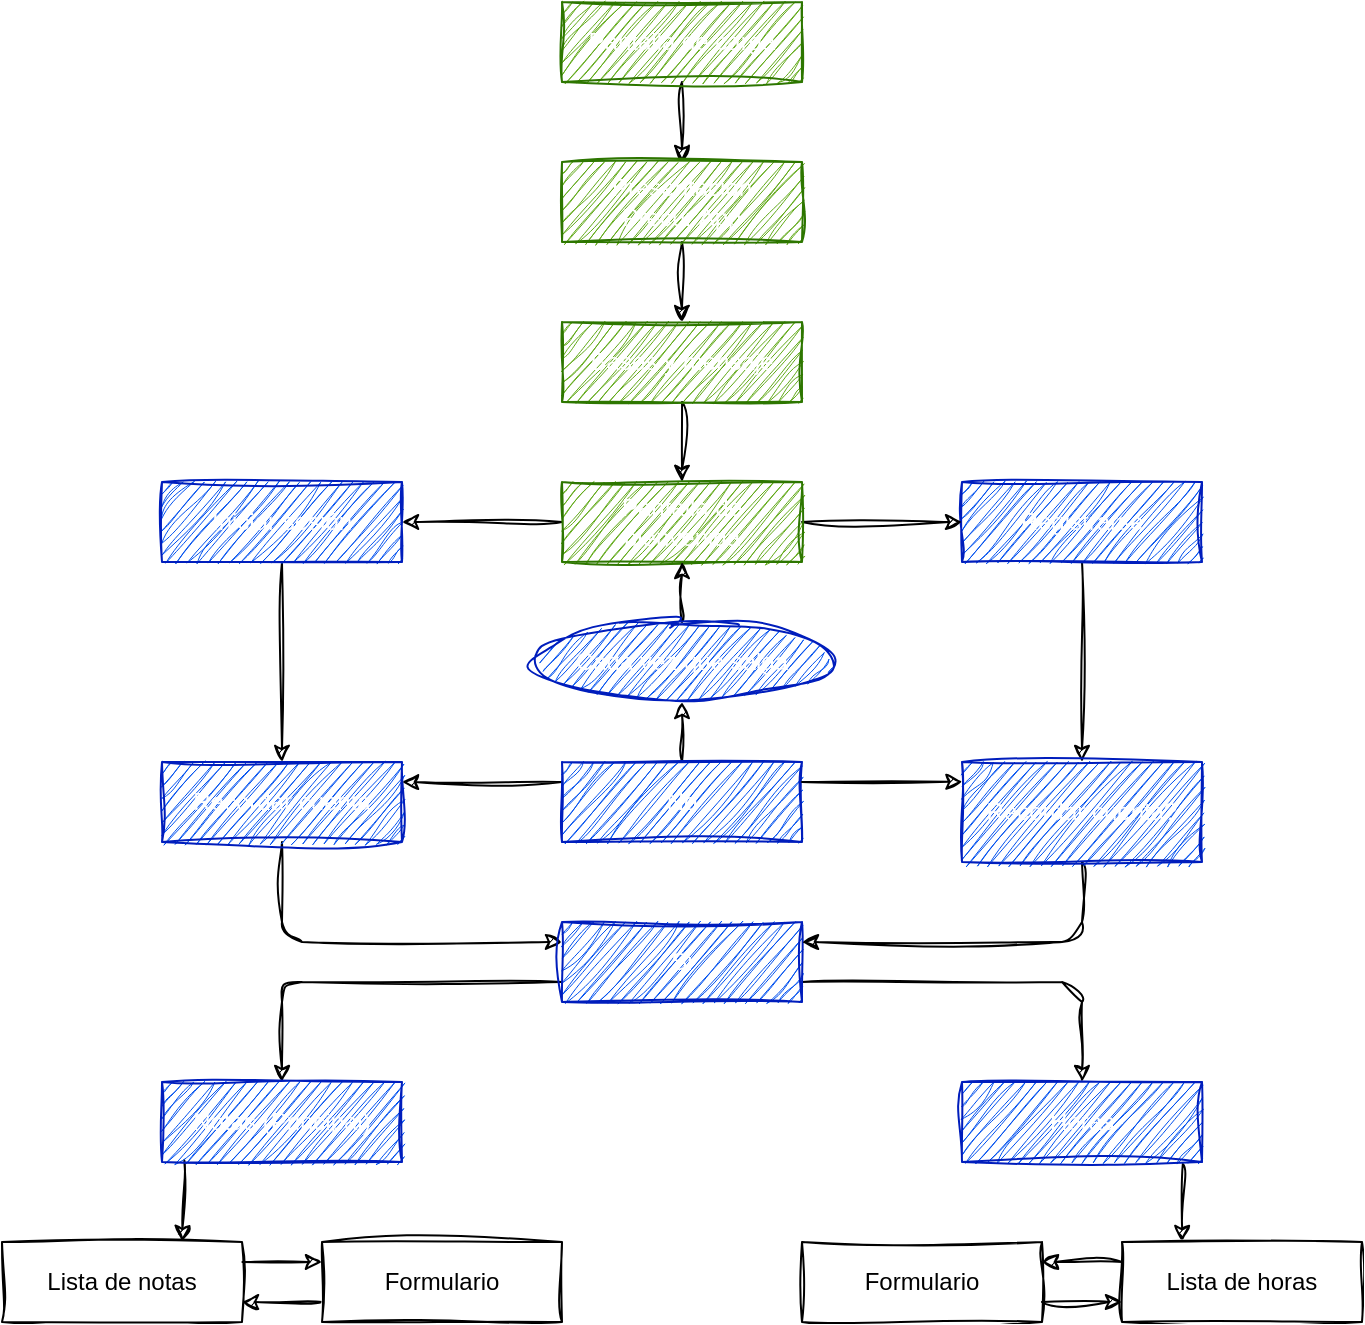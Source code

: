<mxfile>
    <diagram id="piwaXo7sDtv7-6zHRotM" name="Page-1">
        <mxGraphModel dx="622" dy="318" grid="1" gridSize="10" guides="1" tooltips="1" connect="1" arrows="1" fold="1" page="1" pageScale="1" pageWidth="850" pageHeight="1100" background="none" math="0" shadow="0">
            <root>
                <mxCell id="0"/>
                <mxCell id="1" parent="0"/>
                <mxCell id="23" value="" style="edgeStyle=none;html=1;sketch=1;curveFitting=1;jiggle=2;" parent="1" source="4" target="22" edge="1">
                    <mxGeometry relative="1" as="geometry"/>
                </mxCell>
                <mxCell id="4" value="Iniciar sesión" style="whiteSpace=wrap;html=1;fillColor=#0050ef;fontColor=#ffffff;strokeColor=#001DBC;sketch=1;curveFitting=1;jiggle=2;" parent="1" vertex="1">
                    <mxGeometry x="120" y="280" width="120" height="40" as="geometry"/>
                </mxCell>
                <mxCell id="31" value="" style="edgeStyle=none;html=1;sketch=1;curveFitting=1;jiggle=2;" parent="1" source="5" target="30" edge="1">
                    <mxGeometry relative="1" as="geometry"/>
                </mxCell>
                <mxCell id="5" value="Registrarse" style="whiteSpace=wrap;html=1;fillColor=#0050ef;fontColor=#ffffff;strokeColor=#001DBC;sketch=1;curveFitting=1;jiggle=2;" parent="1" vertex="1">
                    <mxGeometry x="520" y="280" width="120" height="40" as="geometry"/>
                </mxCell>
                <mxCell id="20" value="" style="edgeStyle=none;html=1;sketch=1;curveFitting=1;jiggle=2;" parent="1" source="8" target="19" edge="1">
                    <mxGeometry relative="1" as="geometry"/>
                </mxCell>
                <mxCell id="8" value="Bases y mensaje" style="whiteSpace=wrap;html=1;fillColor=#60a917;fontColor=#ffffff;strokeColor=#2D7600;sketch=1;curveFitting=1;jiggle=2;" parent="1" vertex="1">
                    <mxGeometry x="320" y="200" width="120" height="40" as="geometry"/>
                </mxCell>
                <mxCell id="16" value="" style="edgeStyle=none;html=1;sketch=1;curveFitting=1;jiggle=2;" parent="1" source="12" target="14" edge="1">
                    <mxGeometry relative="1" as="geometry"/>
                </mxCell>
                <mxCell id="12" value="Pantalla de carga" style="whiteSpace=wrap;html=1;fillColor=#60a917;fontColor=#ffffff;strokeColor=#2D7600;sketch=1;curveFitting=1;jiggle=2;" parent="1" vertex="1">
                    <mxGeometry x="320" y="40" width="120" height="40" as="geometry"/>
                </mxCell>
                <mxCell id="15" value="" style="edgeStyle=none;html=1;sketch=1;curveFitting=1;jiggle=2;" parent="1" source="14" target="8" edge="1">
                    <mxGeometry relative="1" as="geometry"/>
                </mxCell>
                <mxCell id="14" value="Presentacion&lt;br&gt;Precur App" style="whiteSpace=wrap;html=1;fillColor=#60a917;fontColor=#ffffff;strokeColor=#2D7600;sketch=1;curveFitting=1;jiggle=2;" parent="1" vertex="1">
                    <mxGeometry x="320" y="120" width="120" height="40" as="geometry"/>
                </mxCell>
                <mxCell id="21" value="" style="edgeStyle=none;html=1;sketch=1;curveFitting=1;jiggle=2;" parent="1" source="19" target="4" edge="1">
                    <mxGeometry relative="1" as="geometry"/>
                </mxCell>
                <mxCell id="29" value="" style="edgeStyle=none;html=1;sketch=1;curveFitting=1;jiggle=2;" parent="1" source="19" target="5" edge="1">
                    <mxGeometry relative="1" as="geometry"/>
                </mxCell>
                <mxCell id="19" value="Pantalla de bienvenida" style="whiteSpace=wrap;html=1;fillColor=#60a917;fontColor=#ffffff;strokeColor=#2D7600;sketch=1;curveFitting=1;jiggle=2;" parent="1" vertex="1">
                    <mxGeometry x="320" y="280" width="120" height="40" as="geometry"/>
                </mxCell>
                <mxCell id="25" value="" style="edgeStyle=none;html=1;entryX=0;entryY=0.25;entryDx=0;entryDy=0;sketch=1;curveFitting=1;jiggle=2;" parent="1" source="22" edge="1" target="24">
                    <mxGeometry relative="1" as="geometry">
                        <mxPoint x="320" y="450" as="targetPoint"/>
                        <Array as="points">
                            <mxPoint x="180" y="510"/>
                        </Array>
                    </mxGeometry>
                </mxCell>
                <mxCell id="22" value="Recordar cuenta" style="whiteSpace=wrap;html=1;sketch=1;curveFitting=1;jiggle=2;fillColor=#0050ef;fontColor=#ffffff;strokeColor=#001DBC;" parent="1" vertex="1">
                    <mxGeometry x="120" y="420" width="120" height="40" as="geometry"/>
                </mxCell>
                <mxCell id="36" value="" style="edgeStyle=none;html=1;exitX=0;exitY=0.75;exitDx=0;exitDy=0;entryX=0.5;entryY=0;entryDx=0;entryDy=0;sketch=1;curveFitting=1;jiggle=2;" parent="1" source="24" target="35" edge="1">
                    <mxGeometry relative="1" as="geometry">
                        <Array as="points">
                            <mxPoint x="180" y="530"/>
                        </Array>
                    </mxGeometry>
                </mxCell>
                <mxCell id="38" value="" style="edgeStyle=none;html=1;exitX=1;exitY=0.75;exitDx=0;exitDy=0;entryX=0.5;entryY=0;entryDx=0;entryDy=0;sketch=1;curveFitting=1;jiggle=2;" parent="1" source="24" target="37" edge="1">
                    <mxGeometry relative="1" as="geometry">
                        <Array as="points">
                            <mxPoint x="580" y="530"/>
                        </Array>
                    </mxGeometry>
                </mxCell>
                <mxCell id="24" value="Si" style="whiteSpace=wrap;html=1;sketch=1;curveFitting=1;jiggle=2;fillColor=#0050ef;fontColor=#ffffff;strokeColor=#001DBC;" parent="1" vertex="1">
                    <mxGeometry x="320" y="500" width="120" height="40" as="geometry"/>
                </mxCell>
                <mxCell id="52" style="edgeStyle=none;html=1;exitX=0;exitY=0.25;exitDx=0;exitDy=0;sketch=1;curveFitting=1;jiggle=2;" edge="1" parent="1" source="26">
                    <mxGeometry relative="1" as="geometry">
                        <mxPoint x="240" y="430" as="targetPoint"/>
                    </mxGeometry>
                </mxCell>
                <mxCell id="54" value="" style="edgeStyle=none;html=1;sketch=1;curveFitting=1;jiggle=2;" edge="1" parent="1" source="26" target="53">
                    <mxGeometry relative="1" as="geometry"/>
                </mxCell>
                <mxCell id="26" value="No" style="whiteSpace=wrap;html=1;sketch=1;curveFitting=1;jiggle=2;fillColor=#0050ef;fontColor=#ffffff;strokeColor=#001DBC;" parent="1" vertex="1">
                    <mxGeometry x="320" y="420" width="120" height="40" as="geometry"/>
                </mxCell>
                <mxCell id="32" value="" style="edgeStyle=none;html=1;exitX=1;exitY=0.25;exitDx=0;exitDy=0;entryX=0.002;entryY=0.197;entryDx=0;entryDy=0;entryPerimeter=0;sketch=1;curveFitting=1;jiggle=2;" parent="1" source="26" target="30" edge="1">
                    <mxGeometry relative="1" as="geometry">
                        <mxPoint x="490" y="370" as="targetPoint"/>
                    </mxGeometry>
                </mxCell>
                <mxCell id="34" value="" style="edgeStyle=none;html=1;entryX=1;entryY=0.25;entryDx=0;entryDy=0;sketch=1;curveFitting=1;jiggle=2;" parent="1" source="30" target="24" edge="1">
                    <mxGeometry relative="1" as="geometry">
                        <Array as="points">
                            <mxPoint x="580" y="510"/>
                        </Array>
                        <mxPoint x="470" y="490" as="targetPoint"/>
                    </mxGeometry>
                </mxCell>
                <mxCell id="30" value="Recordar cuenta?" style="whiteSpace=wrap;html=1;sketch=1;curveFitting=1;jiggle=2;fillColor=#0050ef;fontColor=#ffffff;strokeColor=#001DBC;" parent="1" vertex="1">
                    <mxGeometry x="520" y="420" width="120" height="50" as="geometry"/>
                </mxCell>
                <mxCell id="42" value="" style="edgeStyle=none;html=1;exitX=0.093;exitY=0.979;exitDx=0;exitDy=0;exitPerimeter=0;entryX=0.75;entryY=0;entryDx=0;entryDy=0;sketch=1;curveFitting=1;jiggle=2;" parent="1" source="35" target="39" edge="1">
                    <mxGeometry relative="1" as="geometry">
                        <mxPoint x="130" y="600" as="targetPoint"/>
                    </mxGeometry>
                </mxCell>
                <mxCell id="35" value="Notas (Principal)" style="whiteSpace=wrap;html=1;sketch=1;curveFitting=1;jiggle=2;fillColor=#0050ef;fontColor=#ffffff;strokeColor=#001DBC;" parent="1" vertex="1">
                    <mxGeometry x="120" y="580" width="120" height="40" as="geometry"/>
                </mxCell>
                <mxCell id="48" value="" style="edgeStyle=none;html=1;entryX=0.25;entryY=0;entryDx=0;entryDy=0;exitX=0.92;exitY=1.025;exitDx=0;exitDy=0;exitPerimeter=0;sketch=1;curveFitting=1;jiggle=2;" parent="1" source="37" target="47" edge="1">
                    <mxGeometry relative="1" as="geometry"/>
                </mxCell>
                <mxCell id="37" value="Horas" style="whiteSpace=wrap;html=1;sketch=1;curveFitting=1;jiggle=2;fillColor=#0050ef;fontColor=#ffffff;strokeColor=#001DBC;" parent="1" vertex="1">
                    <mxGeometry x="520" y="580" width="120" height="40" as="geometry"/>
                </mxCell>
                <mxCell id="46" value="" style="edgeStyle=none;html=1;exitX=1;exitY=0.25;exitDx=0;exitDy=0;entryX=0;entryY=0.25;entryDx=0;entryDy=0;sketch=1;curveFitting=1;jiggle=2;" parent="1" source="39" target="43" edge="1">
                    <mxGeometry relative="1" as="geometry">
                        <Array as="points"/>
                    </mxGeometry>
                </mxCell>
                <mxCell id="39" value="Lista de notas" style="whiteSpace=wrap;html=1;sketch=1;curveFitting=1;jiggle=2;" parent="1" vertex="1">
                    <mxGeometry x="40" y="660" width="120" height="40" as="geometry"/>
                </mxCell>
                <mxCell id="45" value="" style="edgeStyle=none;html=1;exitX=0;exitY=0.75;exitDx=0;exitDy=0;entryX=1;entryY=0.75;entryDx=0;entryDy=0;sketch=1;curveFitting=1;jiggle=2;" parent="1" source="43" target="39" edge="1">
                    <mxGeometry relative="1" as="geometry">
                        <Array as="points"/>
                    </mxGeometry>
                </mxCell>
                <mxCell id="43" value="Formulario" style="whiteSpace=wrap;html=1;sketch=1;curveFitting=1;jiggle=2;" parent="1" vertex="1">
                    <mxGeometry x="200" y="660" width="120" height="40" as="geometry"/>
                </mxCell>
                <mxCell id="50" value="" style="edgeStyle=none;html=1;entryX=1;entryY=0.25;entryDx=0;entryDy=0;exitX=0;exitY=0.25;exitDx=0;exitDy=0;sketch=1;curveFitting=1;jiggle=2;" parent="1" target="49" edge="1" source="47">
                    <mxGeometry relative="1" as="geometry">
                        <mxPoint x="600" y="610" as="sourcePoint"/>
                        <Array as="points"/>
                    </mxGeometry>
                </mxCell>
                <mxCell id="47" value="Lista de horas" style="whiteSpace=wrap;html=1;sketch=1;curveFitting=1;jiggle=2;" parent="1" vertex="1">
                    <mxGeometry x="600" y="660" width="120" height="40" as="geometry"/>
                </mxCell>
                <mxCell id="51" value="" style="edgeStyle=none;html=1;entryX=0;entryY=0.75;entryDx=0;entryDy=0;exitX=1;exitY=0.75;exitDx=0;exitDy=0;sketch=1;curveFitting=1;jiggle=2;" parent="1" source="49" target="47" edge="1">
                    <mxGeometry relative="1" as="geometry">
                        <Array as="points"/>
                    </mxGeometry>
                </mxCell>
                <mxCell id="49" value="Formulario" style="whiteSpace=wrap;html=1;sketch=1;curveFitting=1;jiggle=2;" parent="1" vertex="1">
                    <mxGeometry x="440" y="660" width="120" height="40" as="geometry"/>
                </mxCell>
                <mxCell id="55" value="" style="edgeStyle=none;html=1;sketch=1;curveFitting=1;jiggle=2;" edge="1" parent="1" source="53" target="19">
                    <mxGeometry relative="1" as="geometry"/>
                </mxCell>
                <mxCell id="53" value="Cada vez que salga" style="ellipse;whiteSpace=wrap;html=1;sketch=1;curveFitting=1;jiggle=2;fillColor=#0050ef;fontColor=#ffffff;strokeColor=#001DBC;" vertex="1" parent="1">
                    <mxGeometry x="305" y="350" width="150" height="40" as="geometry"/>
                </mxCell>
            </root>
        </mxGraphModel>
    </diagram>
</mxfile>